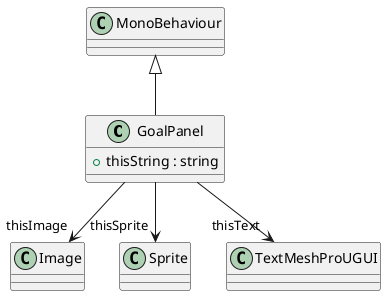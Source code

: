 @startuml
class GoalPanel {
    + thisString : string
}
MonoBehaviour <|-- GoalPanel
GoalPanel --> "thisImage" Image
GoalPanel --> "thisSprite" Sprite
GoalPanel --> "thisText" TextMeshProUGUI
@enduml
